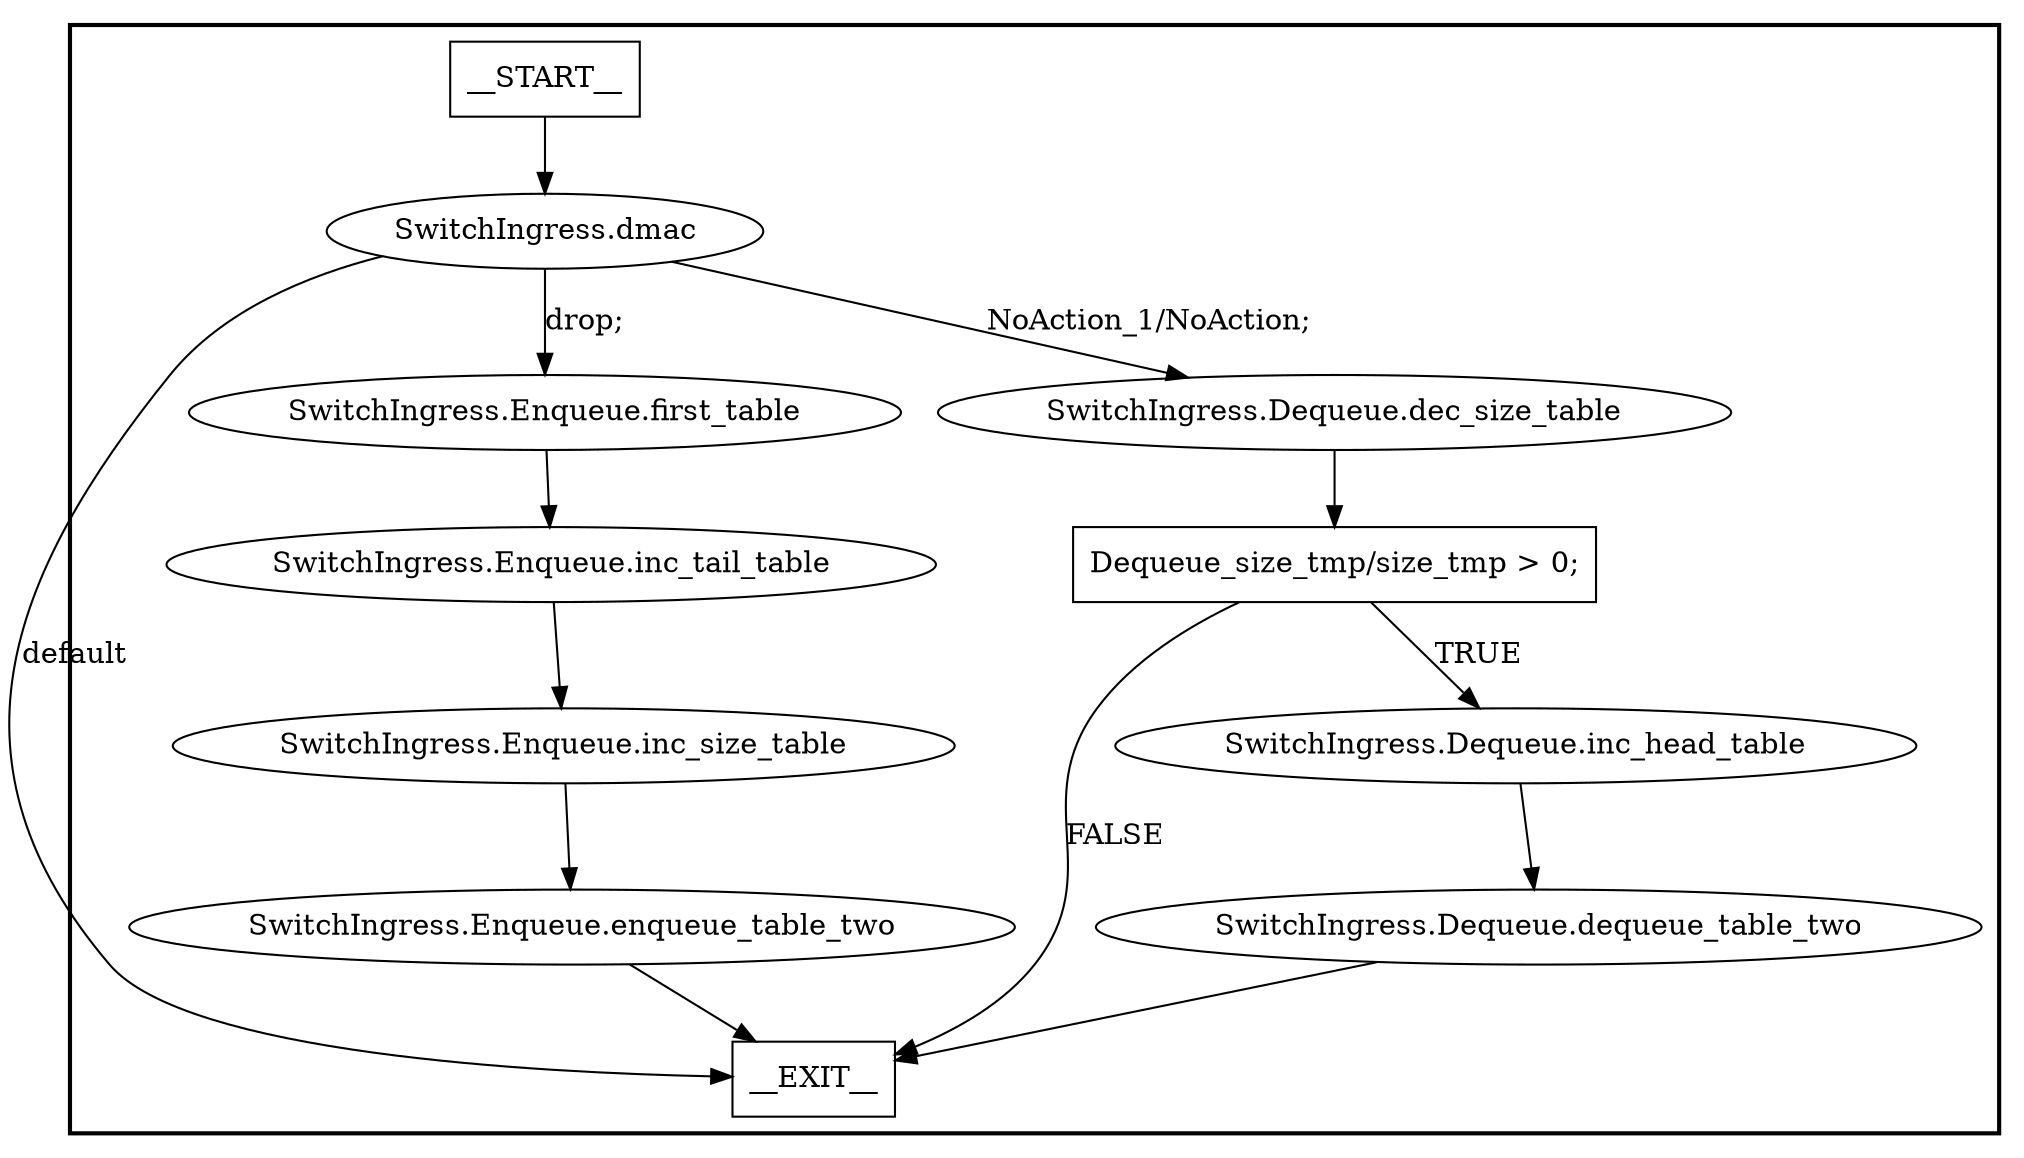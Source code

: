 digraph SwitchIngress {
subgraph cluster {
graph [
label="", labeljust=r, style=bold];
0[label=__START__, margin="", shape=rectangle, style=solid];
1[label=__EXIT__, margin="", shape=rectangle, style=solid];
2[label="SwitchIngress.dmac", margin="", shape=ellipse, style=solid];
3[label="SwitchIngress.Enqueue.first_table", margin="", shape=ellipse, style=solid];
4[label="SwitchIngress.Enqueue.inc_tail_table", margin="", shape=ellipse, style=solid];
5[label="SwitchIngress.Enqueue.inc_size_table", margin="", shape=ellipse, style=solid];
6[label="SwitchIngress.Enqueue.enqueue_table_two", margin="", shape=ellipse, style=solid];
7[label="SwitchIngress.Dequeue.dec_size_table", margin="", shape=ellipse, style=solid];
8[label="Dequeue_size_tmp/size_tmp > 0;", margin="", shape=rectangle, style=solid];
9[label="SwitchIngress.Dequeue.inc_head_table", margin="", shape=ellipse, style=solid];
10[label="SwitchIngress.Dequeue.dequeue_table_two", margin="", shape=ellipse, style=solid];
0 -> 2[label=""];
2 -> 3[label="drop;"];
2 -> 7[label="NoAction_1/NoAction;"];
2 -> 1[label=default];
3 -> 4[label=""];
4 -> 5[label=""];
5 -> 6[label=""];
6 -> 1[label=""];
7 -> 8[label=""];
8 -> 9[label=TRUE];
8 -> 1[label=FALSE];
9 -> 10[label=""];
10 -> 1[label=""];
}
}
